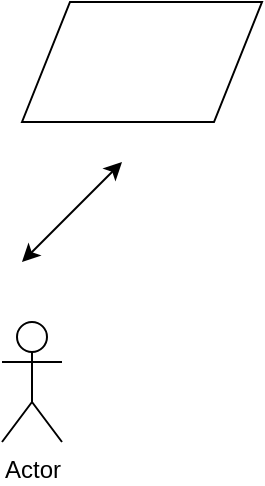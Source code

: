<mxfile version="12.2.4" pages="1"><diagram id="r4igDJZB4wajSkobJtNy" name="Page-1"><mxGraphModel dx="741" dy="407" grid="1" gridSize="10" guides="1" tooltips="1" connect="1" arrows="1" fold="1" page="1" pageScale="1" pageWidth="827" pageHeight="1169" math="0" shadow="0"><root><mxCell id="0"/><mxCell id="1" parent="0"/><mxCell id="2" value="" style="shape=parallelogram;perimeter=parallelogramPerimeter;whiteSpace=wrap;html=1;" parent="1" vertex="1"><mxGeometry x="120" y="100" width="120" height="60" as="geometry"/></mxCell><mxCell id="3" value="" style="endArrow=classic;startArrow=classic;html=1;" parent="1" edge="1"><mxGeometry width="50" height="50" relative="1" as="geometry"><mxPoint x="120" y="230" as="sourcePoint"/><mxPoint x="170" y="180" as="targetPoint"/></mxGeometry></mxCell><mxCell id="4" value="Actor" style="shape=umlActor;verticalLabelPosition=bottom;labelBackgroundColor=#ffffff;verticalAlign=top;html=1;outlineConnect=0;" parent="1" vertex="1"><mxGeometry x="110" y="260" width="30" height="60" as="geometry"/></mxCell></root></mxGraphModel></diagram></mxfile>